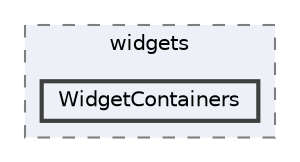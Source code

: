 digraph "QConfigurableDashboard/src/widgets/WidgetContainers"
{
 // LATEX_PDF_SIZE
  bgcolor="transparent";
  edge [fontname=Helvetica,fontsize=10,labelfontname=Helvetica,labelfontsize=10];
  node [fontname=Helvetica,fontsize=10,shape=box,height=0.2,width=0.4];
  compound=true
  subgraph clusterdir_c59152cfe68044ca76516cf4f95e0e5b {
    graph [ bgcolor="#edf0f7", pencolor="grey50", label="widgets", fontname=Helvetica,fontsize=10 style="filled,dashed", URL="dir_c59152cfe68044ca76516cf4f95e0e5b.html",tooltip=""]
  dir_041aef103730428c11893df99e39d1dd [label="WidgetContainers", fillcolor="#edf0f7", color="grey25", style="filled,bold", URL="dir_041aef103730428c11893df99e39d1dd.html",tooltip=""];
  }
}

